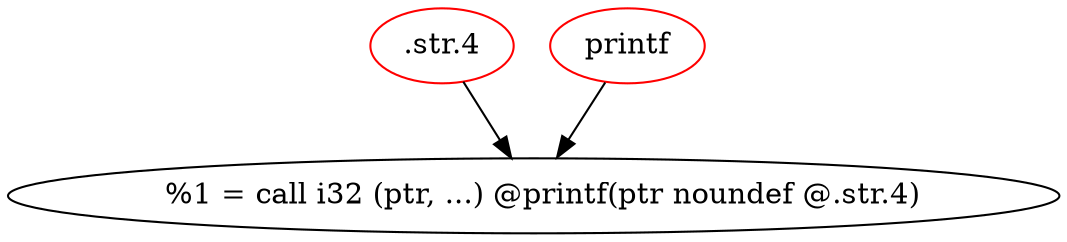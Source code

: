 digraph _Z9function4v {

".str.4" -> "  %1 = call i32 (ptr, ...) @printf(ptr noundef @.str.4)";
".str.4" [ color = red ]
"printf" -> "  %1 = call i32 (ptr, ...) @printf(ptr noundef @.str.4)";
"printf" [ color = red ]

}
